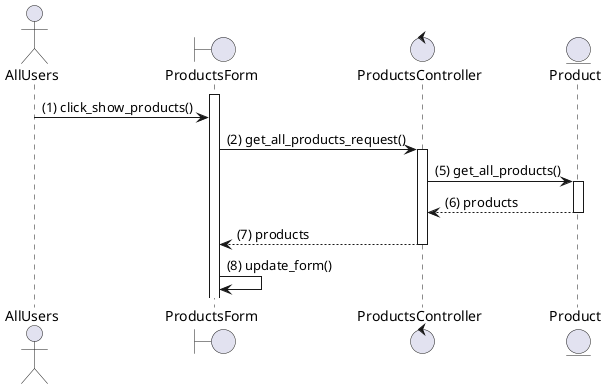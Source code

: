 @startuml
actor AllUsers
boundary ProductsForm
control ProductsController
entity Product
' database DataBase

activate ProductsForm
AllUsers -> ProductsForm : (1) click_show_products()

ProductsForm -> ProductsController : (2) get_all_products_request()
activate ProductsController

' ProductsController -> DataBase : (3) Получение списка товаров
' activate DataBase

' DataBase --> ProductsController : (4) Список товаров
' deactivate DataBase

ProductsController -> Product : (5) get_all_products()
activate Product

Product --> ProductsController : (6) products
deactivate Product

ProductsController --> ProductsForm : (7) products
deactivate ProductsController

ProductsForm -> ProductsForm : (8) update_form()


@enduml
